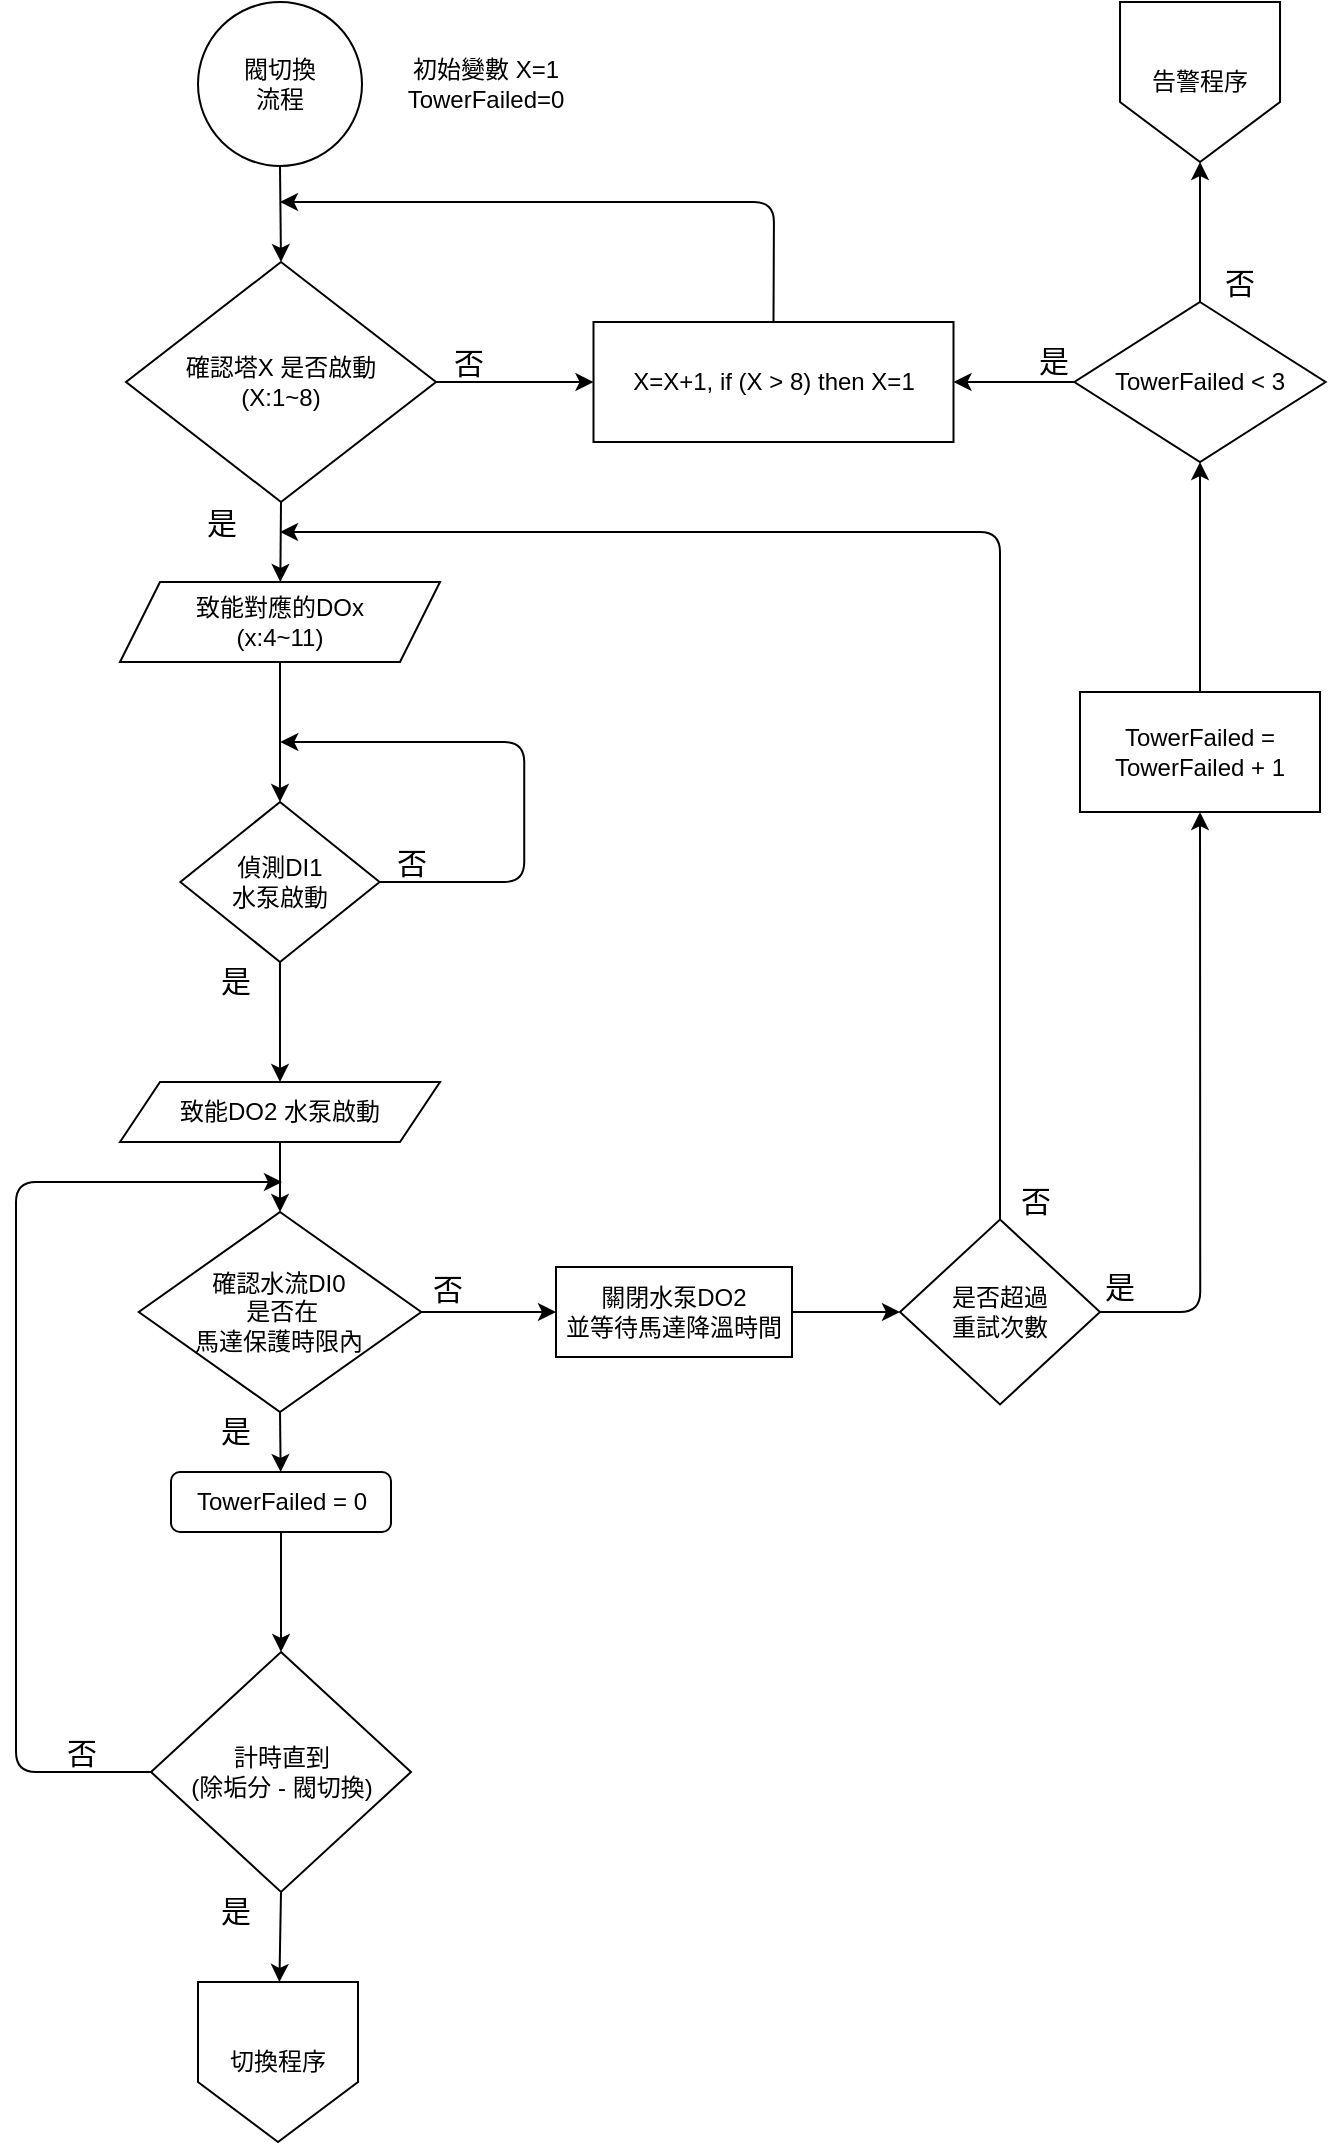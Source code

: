<mxfile>
    <diagram id="qoaryiH7XQwexObJdcnE" name="Page-1">
        <mxGraphModel dx="1093" dy="788" grid="1" gridSize="10" guides="1" tooltips="1" connect="1" arrows="1" fold="1" page="1" pageScale="1" pageWidth="827" pageHeight="1169" math="0" shadow="0">
            <root>
                <mxCell id="0"/>
                <mxCell id="1" parent="0"/>
                <mxCell id="4" value="確認塔X 是否啟動&lt;br&gt;(X:1~8)" style="rhombus;whiteSpace=wrap;html=1;" parent="1" vertex="1">
                    <mxGeometry x="115" y="180" width="155" height="120" as="geometry"/>
                </mxCell>
                <mxCell id="9" value="致能對應的DOx&lt;br&gt;(x:4~11)" style="shape=parallelogram;perimeter=parallelogramPerimeter;whiteSpace=wrap;html=1;fixedSize=1;" parent="1" vertex="1">
                    <mxGeometry x="112" y="340" width="160" height="40" as="geometry"/>
                </mxCell>
                <mxCell id="10" value="" style="endArrow=classic;html=1;exitX=0.5;exitY=1;exitDx=0;exitDy=0;" parent="1" source="4" target="9" edge="1">
                    <mxGeometry width="50" height="50" relative="1" as="geometry">
                        <mxPoint x="278.75" y="360" as="sourcePoint"/>
                        <mxPoint x="198.75" y="380" as="targetPoint"/>
                    </mxGeometry>
                </mxCell>
                <mxCell id="12" value="X=X+1, if (X &amp;gt; 8) then X=1" style="rounded=0;whiteSpace=wrap;html=1;" parent="1" vertex="1">
                    <mxGeometry x="348.75" y="210" width="180" height="60" as="geometry"/>
                </mxCell>
                <mxCell id="13" value="" style="endArrow=classic;html=1;exitX=1;exitY=0.5;exitDx=0;exitDy=0;entryX=0;entryY=0.5;entryDx=0;entryDy=0;" parent="1" source="4" target="12" edge="1">
                    <mxGeometry width="50" height="50" relative="1" as="geometry">
                        <mxPoint x="278.75" y="350" as="sourcePoint"/>
                        <mxPoint x="328.75" y="300" as="targetPoint"/>
                    </mxGeometry>
                </mxCell>
                <mxCell id="14" value="" style="endArrow=classic;html=1;exitX=0.5;exitY=0;exitDx=0;exitDy=0;" parent="1" source="12" edge="1">
                    <mxGeometry width="50" height="50" relative="1" as="geometry">
                        <mxPoint x="278.75" y="350" as="sourcePoint"/>
                        <mxPoint x="192" y="150" as="targetPoint"/>
                        <Array as="points">
                            <mxPoint x="439" y="150"/>
                        </Array>
                    </mxGeometry>
                </mxCell>
                <mxCell id="15" value="&lt;font style=&quot;font-size: 15px&quot;&gt;是&lt;/font&gt;" style="text;html=1;strokeColor=none;fillColor=none;align=center;verticalAlign=middle;whiteSpace=wrap;rounded=0;" parent="1" vertex="1">
                    <mxGeometry x="152.5" y="300" width="20" height="20" as="geometry"/>
                </mxCell>
                <mxCell id="16" value="&lt;font style=&quot;font-size: 15px&quot;&gt;否&lt;/font&gt;" style="text;html=1;strokeColor=none;fillColor=none;align=center;verticalAlign=middle;whiteSpace=wrap;rounded=0;" parent="1" vertex="1">
                    <mxGeometry x="274.5" y="220" width="23.25" height="20" as="geometry"/>
                </mxCell>
                <mxCell id="17" value="致能DO2 水泵啟動" style="shape=parallelogram;perimeter=parallelogramPerimeter;whiteSpace=wrap;html=1;fixedSize=1;" parent="1" vertex="1">
                    <mxGeometry x="112" y="590" width="160" height="30" as="geometry"/>
                </mxCell>
                <mxCell id="23" value="確認水流DI0&lt;br&gt;&amp;nbsp;是否在&lt;br&gt;馬達保護時限內" style="rhombus;whiteSpace=wrap;html=1;" parent="1" vertex="1">
                    <mxGeometry x="121.38" y="655" width="141.25" height="100" as="geometry"/>
                </mxCell>
                <mxCell id="28" value="關閉水泵DO2 &lt;br&gt;並等待馬達降溫時間" style="rounded=0;whiteSpace=wrap;html=1;" parent="1" vertex="1">
                    <mxGeometry x="330" y="682.5" width="118" height="45" as="geometry"/>
                </mxCell>
                <mxCell id="29" value="" style="endArrow=classic;html=1;entryX=0;entryY=0.5;entryDx=0;entryDy=0;" parent="1" source="23" target="28" edge="1">
                    <mxGeometry width="50" height="50" relative="1" as="geometry">
                        <mxPoint x="268.75" y="751.25" as="sourcePoint"/>
                        <mxPoint x="339.461" y="701.25" as="targetPoint"/>
                    </mxGeometry>
                </mxCell>
                <mxCell id="30" value="&lt;font style=&quot;font-size: 15px&quot;&gt;否&lt;/font&gt;" style="text;html=1;strokeColor=none;fillColor=none;align=center;verticalAlign=middle;whiteSpace=wrap;rounded=0;" parent="1" vertex="1">
                    <mxGeometry x="262.63" y="682.5" width="25.75" height="20" as="geometry"/>
                </mxCell>
                <mxCell id="31" value="是否超過&lt;br&gt;重試次數" style="rhombus;whiteSpace=wrap;html=1;" parent="1" vertex="1">
                    <mxGeometry x="502" y="658.75" width="100" height="92.5" as="geometry"/>
                </mxCell>
                <mxCell id="32" value="" style="endArrow=classic;html=1;exitX=1;exitY=0.5;exitDx=0;exitDy=0;entryX=0;entryY=0.5;entryDx=0;entryDy=0;" parent="1" source="28" target="31" edge="1">
                    <mxGeometry width="50" height="50" relative="1" as="geometry">
                        <mxPoint x="458.75" y="741.25" as="sourcePoint"/>
                        <mxPoint x="508.75" y="691.25" as="targetPoint"/>
                    </mxGeometry>
                </mxCell>
                <mxCell id="34" value="&lt;font style=&quot;font-size: 15px&quot;&gt;是&lt;/font&gt;" style="text;html=1;strokeColor=none;fillColor=none;align=center;verticalAlign=middle;whiteSpace=wrap;rounded=0;" parent="1" vertex="1">
                    <mxGeometry x="602" y="682.5" width="20" height="18.75" as="geometry"/>
                </mxCell>
                <mxCell id="38" value="" style="endArrow=classic;html=1;exitX=0.5;exitY=0;exitDx=0;exitDy=0;" parent="1" source="31" edge="1">
                    <mxGeometry width="50" height="50" relative="1" as="geometry">
                        <mxPoint x="468.75" y="450" as="sourcePoint"/>
                        <mxPoint x="192" y="315" as="targetPoint"/>
                        <Array as="points">
                            <mxPoint x="552" y="315"/>
                        </Array>
                    </mxGeometry>
                </mxCell>
                <mxCell id="45" value="&lt;font style=&quot;font-size: 15px&quot;&gt;否&lt;/font&gt;" style="text;html=1;strokeColor=none;fillColor=none;align=center;verticalAlign=middle;whiteSpace=wrap;rounded=0;" parent="1" vertex="1">
                    <mxGeometry x="560" y="638.75" width="20" height="20" as="geometry"/>
                </mxCell>
                <mxCell id="46" value="TowerFailed = TowerFailed + 1" style="rounded=0;whiteSpace=wrap;html=1;" parent="1" vertex="1">
                    <mxGeometry x="592" y="395" width="120" height="60" as="geometry"/>
                </mxCell>
                <mxCell id="49" value="初始變數 X=1&lt;br&gt;TowerFailed=0" style="text;html=1;strokeColor=none;fillColor=none;align=center;verticalAlign=middle;whiteSpace=wrap;rounded=0;" parent="1" vertex="1">
                    <mxGeometry x="256.13" y="66" width="77.62" height="50" as="geometry"/>
                </mxCell>
                <mxCell id="50" value="&lt;span&gt;閥切換&lt;/span&gt;&lt;br&gt;&lt;span&gt;流程&lt;/span&gt;" style="ellipse;whiteSpace=wrap;html=1;aspect=fixed;" parent="1" vertex="1">
                    <mxGeometry x="151" y="50" width="82" height="82" as="geometry"/>
                </mxCell>
                <mxCell id="52" value="" style="endArrow=classic;html=1;exitX=0.5;exitY=1;exitDx=0;exitDy=0;entryX=0.5;entryY=0;entryDx=0;entryDy=0;" parent="1" source="50" target="4" edge="1">
                    <mxGeometry width="50" height="50" relative="1" as="geometry">
                        <mxPoint x="232" y="150" as="sourcePoint"/>
                        <mxPoint x="282" y="100" as="targetPoint"/>
                    </mxGeometry>
                </mxCell>
                <mxCell id="57" value="TowerFailed &amp;lt; 3" style="rhombus;whiteSpace=wrap;html=1;" parent="1" vertex="1">
                    <mxGeometry x="589.19" y="200" width="125.63" height="80" as="geometry"/>
                </mxCell>
                <mxCell id="hnti64KSn21kljfQmfNz-84" style="edgeStyle=none;html=1;exitX=0.5;exitY=1;exitDx=0;exitDy=0;entryX=0.5;entryY=0;entryDx=0;entryDy=0;" parent="1" source="58" target="hnti64KSn21kljfQmfNz-82" edge="1">
                    <mxGeometry relative="1" as="geometry">
                        <mxPoint x="192.5" y="840" as="sourcePoint"/>
                    </mxGeometry>
                </mxCell>
                <mxCell id="58" value="TowerFailed = 0" style="rounded=1;whiteSpace=wrap;html=1;" parent="1" vertex="1">
                    <mxGeometry x="137.5" y="785" width="110" height="30" as="geometry"/>
                </mxCell>
                <mxCell id="59" value="" style="endArrow=classic;html=1;exitX=0.5;exitY=1;exitDx=0;exitDy=0;" parent="1" source="23" target="58" edge="1">
                    <mxGeometry width="50" height="50" relative="1" as="geometry">
                        <mxPoint x="262" y="795" as="sourcePoint"/>
                        <mxPoint x="312" y="745" as="targetPoint"/>
                    </mxGeometry>
                </mxCell>
                <mxCell id="61" value="" style="endArrow=classic;html=1;entryX=0.5;entryY=1;entryDx=0;entryDy=0;exitX=1;exitY=0.5;exitDx=0;exitDy=0;" parent="1" source="31" target="46" edge="1">
                    <mxGeometry width="50" height="50" relative="1" as="geometry">
                        <mxPoint x="612" y="590" as="sourcePoint"/>
                        <mxPoint x="332" y="290" as="targetPoint"/>
                        <Array as="points">
                            <mxPoint x="652.12" y="705"/>
                        </Array>
                    </mxGeometry>
                </mxCell>
                <mxCell id="62" value="" style="endArrow=classic;html=1;exitX=0.5;exitY=0;exitDx=0;exitDy=0;entryX=0.5;entryY=1;entryDx=0;entryDy=0;" parent="1" source="46" target="57" edge="1">
                    <mxGeometry width="50" height="50" relative="1" as="geometry">
                        <mxPoint x="282" y="340" as="sourcePoint"/>
                        <mxPoint x="332" y="290" as="targetPoint"/>
                    </mxGeometry>
                </mxCell>
                <mxCell id="63" value="" style="endArrow=classic;html=1;exitX=0;exitY=0.5;exitDx=0;exitDy=0;entryX=1;entryY=0.5;entryDx=0;entryDy=0;" parent="1" source="57" target="12" edge="1">
                    <mxGeometry width="50" height="50" relative="1" as="geometry">
                        <mxPoint x="392" y="270" as="sourcePoint"/>
                        <mxPoint x="442" y="220" as="targetPoint"/>
                    </mxGeometry>
                </mxCell>
                <mxCell id="65" value="" style="endArrow=classic;html=1;exitX=0.5;exitY=0;exitDx=0;exitDy=0;entryX=0.5;entryY=1;entryDx=0;entryDy=0;" parent="1" source="57" target="69" edge="1">
                    <mxGeometry width="50" height="50" relative="1" as="geometry">
                        <mxPoint x="654.82" y="200" as="sourcePoint"/>
                        <mxPoint x="644.82" y="130" as="targetPoint"/>
                    </mxGeometry>
                </mxCell>
                <mxCell id="66" value="&lt;font style=&quot;font-size: 15px&quot;&gt;是&lt;/font&gt;" style="text;html=1;strokeColor=none;fillColor=none;align=center;verticalAlign=middle;whiteSpace=wrap;rounded=0;" parent="1" vertex="1">
                    <mxGeometry x="568.75" y="220" width="20" height="18.75" as="geometry"/>
                </mxCell>
                <mxCell id="67" value="&lt;font style=&quot;font-size: 15px&quot;&gt;否&lt;/font&gt;" style="text;html=1;strokeColor=none;fillColor=none;align=center;verticalAlign=middle;whiteSpace=wrap;rounded=0;" parent="1" vertex="1">
                    <mxGeometry x="662" y="180" width="20" height="20" as="geometry"/>
                </mxCell>
                <mxCell id="68" value="&lt;span&gt;切換程序&lt;/span&gt;" style="shape=offPageConnector;whiteSpace=wrap;html=1;" parent="1" vertex="1">
                    <mxGeometry x="151" y="1040" width="80" height="80" as="geometry"/>
                </mxCell>
                <mxCell id="69" value="&lt;span&gt;告警程序&lt;/span&gt;" style="shape=offPageConnector;whiteSpace=wrap;html=1;" parent="1" vertex="1">
                    <mxGeometry x="612.01" y="50" width="80" height="80" as="geometry"/>
                </mxCell>
                <mxCell id="76" style="edgeStyle=none;html=1;exitX=0.5;exitY=1;exitDx=0;exitDy=0;entryX=0.5;entryY=0;entryDx=0;entryDy=0;" parent="1" source="72" target="17" edge="1">
                    <mxGeometry relative="1" as="geometry"/>
                </mxCell>
                <mxCell id="72" value="偵測DI1&lt;br&gt;水泵啟動" style="rhombus;whiteSpace=wrap;html=1;" parent="1" vertex="1">
                    <mxGeometry x="142.18" y="450" width="99.62" height="80" as="geometry"/>
                </mxCell>
                <mxCell id="75" value="" style="endArrow=classic;html=1;exitX=0.5;exitY=1;exitDx=0;exitDy=0;entryX=0.5;entryY=0;entryDx=0;entryDy=0;" parent="1" source="9" target="72" edge="1">
                    <mxGeometry width="50" height="50" relative="1" as="geometry">
                        <mxPoint x="304.12" y="460" as="sourcePoint"/>
                        <mxPoint x="354.12" y="410" as="targetPoint"/>
                    </mxGeometry>
                </mxCell>
                <mxCell id="77" value="" style="endArrow=classic;html=1;exitX=0.5;exitY=1;exitDx=0;exitDy=0;entryX=0.5;entryY=0;entryDx=0;entryDy=0;" parent="1" source="17" target="23" edge="1">
                    <mxGeometry width="50" height="50" relative="1" as="geometry">
                        <mxPoint x="384.12" y="735" as="sourcePoint"/>
                        <mxPoint x="434.12" y="685" as="targetPoint"/>
                    </mxGeometry>
                </mxCell>
                <mxCell id="80" value="" style="endArrow=classic;html=1;exitX=1;exitY=0.5;exitDx=0;exitDy=0;" parent="1" source="72" edge="1">
                    <mxGeometry width="50" height="50" relative="1" as="geometry">
                        <mxPoint x="384.12" y="460" as="sourcePoint"/>
                        <mxPoint x="192.12" y="420" as="targetPoint"/>
                        <Array as="points">
                            <mxPoint x="314.12" y="490"/>
                            <mxPoint x="314.12" y="420"/>
                        </Array>
                    </mxGeometry>
                </mxCell>
                <mxCell id="81" value="&lt;font style=&quot;font-size: 15px&quot;&gt;是&lt;/font&gt;" style="text;html=1;strokeColor=none;fillColor=none;align=center;verticalAlign=middle;whiteSpace=wrap;rounded=0;" parent="1" vertex="1">
                    <mxGeometry x="160" y="530" width="20" height="18.75" as="geometry"/>
                </mxCell>
                <mxCell id="82" value="&lt;font style=&quot;font-size: 15px&quot;&gt;否&lt;/font&gt;" style="text;html=1;strokeColor=none;fillColor=none;align=center;verticalAlign=middle;whiteSpace=wrap;rounded=0;" parent="1" vertex="1">
                    <mxGeometry x="247.5" y="470" width="20" height="20" as="geometry"/>
                </mxCell>
                <mxCell id="hnti64KSn21kljfQmfNz-85" style="edgeStyle=none;html=1;exitX=0.5;exitY=1;exitDx=0;exitDy=0;" parent="1" source="hnti64KSn21kljfQmfNz-82" target="68" edge="1">
                    <mxGeometry relative="1" as="geometry"/>
                </mxCell>
                <mxCell id="83" style="edgeStyle=none;html=1;" edge="1" parent="1" source="hnti64KSn21kljfQmfNz-82">
                    <mxGeometry relative="1" as="geometry">
                        <mxPoint x="193" y="640" as="targetPoint"/>
                        <Array as="points">
                            <mxPoint x="60" y="935"/>
                            <mxPoint x="60" y="640"/>
                        </Array>
                    </mxGeometry>
                </mxCell>
                <mxCell id="hnti64KSn21kljfQmfNz-82" value="&lt;span&gt;計時直到&lt;br&gt;(除垢分 - 閥切換)&lt;/span&gt;" style="rhombus;whiteSpace=wrap;html=1;" parent="1" vertex="1">
                    <mxGeometry x="127.5" y="875" width="130" height="120" as="geometry"/>
                </mxCell>
                <mxCell id="hnti64KSn21kljfQmfNz-88" value="&lt;font style=&quot;font-size: 15px&quot;&gt;是&lt;/font&gt;" style="text;html=1;strokeColor=none;fillColor=none;align=center;verticalAlign=middle;whiteSpace=wrap;rounded=0;" parent="1" vertex="1">
                    <mxGeometry x="160" y="755" width="20" height="18.75" as="geometry"/>
                </mxCell>
                <mxCell id="hnti64KSn21kljfQmfNz-89" value="&lt;font style=&quot;font-size: 15px&quot;&gt;是&lt;/font&gt;" style="text;html=1;strokeColor=none;fillColor=none;align=center;verticalAlign=middle;whiteSpace=wrap;rounded=0;" parent="1" vertex="1">
                    <mxGeometry x="160" y="995" width="20" height="18.75" as="geometry"/>
                </mxCell>
                <mxCell id="84" value="&lt;font style=&quot;font-size: 15px&quot;&gt;否&lt;/font&gt;" style="text;html=1;strokeColor=none;fillColor=none;align=center;verticalAlign=middle;whiteSpace=wrap;rounded=0;" vertex="1" parent="1">
                    <mxGeometry x="80" y="915" width="25.75" height="20" as="geometry"/>
                </mxCell>
            </root>
        </mxGraphModel>
    </diagram>
    <diagram id="CEcQNTyztYr61VmtLQ5v" name="Page-2">
        <mxGraphModel grid="1" gridSize="10" guides="1" tooltips="1" connect="1" arrows="1" page="1" fold="1" pageScale="1" pageWidth="827" pageHeight="1169" math="0" shadow="0">
            <root>
                <mxCell id="M5g4fH2AyUE6sfYHV7MQ-0"/>
                <mxCell id="M5g4fH2AyUE6sfYHV7MQ-1" parent="M5g4fH2AyUE6sfYHV7MQ-0"/>
                <mxCell id="5tSBrO0XzwdxSMD32h3m-8" style="edgeStyle=none;html=1;entryX=1;entryY=0.5;entryDx=0;entryDy=0;" parent="M5g4fH2AyUE6sfYHV7MQ-1" source="y7j75FxIgrSPrHf_Hx4F-0" target="5tSBrO0XzwdxSMD32h3m-1" edge="1">
                    <mxGeometry relative="1" as="geometry"/>
                </mxCell>
                <mxCell id="y7j75FxIgrSPrHf_Hx4F-0" value="切換程序" style="ellipse;whiteSpace=wrap;html=1;aspect=fixed;" parent="M5g4fH2AyUE6sfYHV7MQ-1" vertex="1">
                    <mxGeometry x="430.75" y="50" width="70" height="70" as="geometry"/>
                </mxCell>
                <mxCell id="IkQplom1TR2c6xosdE-5-0" value="確認塔X 是否啟動&lt;br&gt;(X:1~8)" style="rhombus;whiteSpace=wrap;html=1;" parent="M5g4fH2AyUE6sfYHV7MQ-1" vertex="1">
                    <mxGeometry x="205" y="180" width="155" height="120" as="geometry"/>
                </mxCell>
                <mxCell id="IkQplom1TR2c6xosdE-5-1" value="致能對應的DOx&lt;br&gt;(x:4~11)" style="shape=parallelogram;perimeter=parallelogramPerimeter;whiteSpace=wrap;html=1;fixedSize=1;" parent="M5g4fH2AyUE6sfYHV7MQ-1" vertex="1">
                    <mxGeometry x="202" y="340" width="160" height="40" as="geometry"/>
                </mxCell>
                <mxCell id="IkQplom1TR2c6xosdE-5-2" value="" style="endArrow=classic;html=1;exitX=0.5;exitY=1;exitDx=0;exitDy=0;" parent="M5g4fH2AyUE6sfYHV7MQ-1" source="IkQplom1TR2c6xosdE-5-0" target="IkQplom1TR2c6xosdE-5-1" edge="1">
                    <mxGeometry width="50" height="50" relative="1" as="geometry">
                        <mxPoint x="368.75" y="360" as="sourcePoint"/>
                        <mxPoint x="288.75" y="380" as="targetPoint"/>
                    </mxGeometry>
                </mxCell>
                <mxCell id="IkQplom1TR2c6xosdE-5-3" value="X=X+1,&lt;br&gt;&amp;nbsp;if (X &amp;gt; 8) then X=1" style="rounded=0;whiteSpace=wrap;html=1;" parent="M5g4fH2AyUE6sfYHV7MQ-1" vertex="1">
                    <mxGeometry x="430.75" y="210" width="129.25" height="60" as="geometry"/>
                </mxCell>
                <mxCell id="IkQplom1TR2c6xosdE-5-4" value="" style="endArrow=classic;html=1;exitX=1;exitY=0.5;exitDx=0;exitDy=0;entryX=0;entryY=0.5;entryDx=0;entryDy=0;" parent="M5g4fH2AyUE6sfYHV7MQ-1" source="IkQplom1TR2c6xosdE-5-0" target="IkQplom1TR2c6xosdE-5-3" edge="1">
                    <mxGeometry width="50" height="50" relative="1" as="geometry">
                        <mxPoint x="368.75" y="350" as="sourcePoint"/>
                        <mxPoint x="418.75" y="300" as="targetPoint"/>
                    </mxGeometry>
                </mxCell>
                <mxCell id="IkQplom1TR2c6xosdE-5-5" value="" style="endArrow=classic;html=1;exitX=0.5;exitY=0;exitDx=0;exitDy=0;" parent="M5g4fH2AyUE6sfYHV7MQ-1" source="IkQplom1TR2c6xosdE-5-3" edge="1">
                    <mxGeometry width="50" height="50" relative="1" as="geometry">
                        <mxPoint x="368.75" y="350" as="sourcePoint"/>
                        <mxPoint x="282" y="150" as="targetPoint"/>
                        <Array as="points">
                            <mxPoint x="495" y="150"/>
                        </Array>
                    </mxGeometry>
                </mxCell>
                <mxCell id="IkQplom1TR2c6xosdE-5-6" value="&lt;font style=&quot;font-size: 15px&quot;&gt;是&lt;/font&gt;" style="text;html=1;strokeColor=none;fillColor=none;align=center;verticalAlign=middle;whiteSpace=wrap;rounded=0;" parent="M5g4fH2AyUE6sfYHV7MQ-1" vertex="1">
                    <mxGeometry x="250" y="300" width="20" height="20" as="geometry"/>
                </mxCell>
                <mxCell id="IkQplom1TR2c6xosdE-5-7" value="&lt;font style=&quot;font-size: 15px&quot;&gt;否&lt;/font&gt;" style="text;html=1;strokeColor=none;fillColor=none;align=center;verticalAlign=middle;whiteSpace=wrap;rounded=0;" parent="M5g4fH2AyUE6sfYHV7MQ-1" vertex="1">
                    <mxGeometry x="364.5" y="220" width="23.25" height="20" as="geometry"/>
                </mxCell>
                <mxCell id="IkQplom1TR2c6xosdE-5-8" value="致能DO2 水泵啟動" style="shape=parallelogram;perimeter=parallelogramPerimeter;whiteSpace=wrap;html=1;fixedSize=1;" parent="M5g4fH2AyUE6sfYHV7MQ-1" vertex="1">
                    <mxGeometry x="202" y="590" width="160" height="30" as="geometry"/>
                </mxCell>
                <mxCell id="IkQplom1TR2c6xosdE-5-9" value="確認水流DI0&lt;br&gt;&amp;nbsp;是否在&lt;br&gt;馬達保護時限內" style="rhombus;whiteSpace=wrap;html=1;" parent="M5g4fH2AyUE6sfYHV7MQ-1" vertex="1">
                    <mxGeometry x="211.38" y="655" width="141.25" height="100" as="geometry"/>
                </mxCell>
                <mxCell id="IkQplom1TR2c6xosdE-5-10" value="關閉水泵DO2 &lt;br&gt;並等待馬達降溫時間" style="rounded=0;whiteSpace=wrap;html=1;" parent="M5g4fH2AyUE6sfYHV7MQ-1" vertex="1">
                    <mxGeometry x="406.75" y="682.5" width="118" height="45" as="geometry"/>
                </mxCell>
                <mxCell id="IkQplom1TR2c6xosdE-5-11" value="" style="endArrow=classic;html=1;entryX=0;entryY=0.5;entryDx=0;entryDy=0;" parent="M5g4fH2AyUE6sfYHV7MQ-1" source="IkQplom1TR2c6xosdE-5-9" target="IkQplom1TR2c6xosdE-5-10" edge="1">
                    <mxGeometry width="50" height="50" relative="1" as="geometry">
                        <mxPoint x="358.75" y="751.25" as="sourcePoint"/>
                        <mxPoint x="429.461" y="701.25" as="targetPoint"/>
                    </mxGeometry>
                </mxCell>
                <mxCell id="IkQplom1TR2c6xosdE-5-12" value="&lt;font style=&quot;font-size: 15px&quot;&gt;否&lt;/font&gt;" style="text;html=1;strokeColor=none;fillColor=none;align=center;verticalAlign=middle;whiteSpace=wrap;rounded=0;" parent="M5g4fH2AyUE6sfYHV7MQ-1" vertex="1">
                    <mxGeometry x="352.63" y="682.5" width="25.75" height="20" as="geometry"/>
                </mxCell>
                <mxCell id="IkQplom1TR2c6xosdE-5-13" value="是否超過&lt;br&gt;重試次數" style="rhombus;whiteSpace=wrap;html=1;" parent="M5g4fH2AyUE6sfYHV7MQ-1" vertex="1">
                    <mxGeometry x="570" y="658.75" width="100" height="92.5" as="geometry"/>
                </mxCell>
                <mxCell id="IkQplom1TR2c6xosdE-5-14" value="" style="endArrow=classic;html=1;exitX=1;exitY=0.5;exitDx=0;exitDy=0;entryX=0;entryY=0.5;entryDx=0;entryDy=0;" parent="M5g4fH2AyUE6sfYHV7MQ-1" source="IkQplom1TR2c6xosdE-5-10" target="IkQplom1TR2c6xosdE-5-13" edge="1">
                    <mxGeometry width="50" height="50" relative="1" as="geometry">
                        <mxPoint x="548.75" y="741.25" as="sourcePoint"/>
                        <mxPoint x="598.75" y="691.25" as="targetPoint"/>
                    </mxGeometry>
                </mxCell>
                <mxCell id="IkQplom1TR2c6xosdE-5-15" value="&lt;font style=&quot;font-size: 15px&quot;&gt;是&lt;/font&gt;" style="text;html=1;strokeColor=none;fillColor=none;align=center;verticalAlign=middle;whiteSpace=wrap;rounded=0;" parent="M5g4fH2AyUE6sfYHV7MQ-1" vertex="1">
                    <mxGeometry x="692" y="682.5" width="20" height="18.75" as="geometry"/>
                </mxCell>
                <mxCell id="IkQplom1TR2c6xosdE-5-16" value="" style="endArrow=classic;html=1;exitX=0.5;exitY=0;exitDx=0;exitDy=0;" parent="M5g4fH2AyUE6sfYHV7MQ-1" source="IkQplom1TR2c6xosdE-5-13" edge="1">
                    <mxGeometry width="50" height="50" relative="1" as="geometry">
                        <mxPoint x="558.75" y="450" as="sourcePoint"/>
                        <mxPoint x="282" y="315" as="targetPoint"/>
                        <Array as="points">
                            <mxPoint x="620" y="640"/>
                            <mxPoint x="480" y="640"/>
                            <mxPoint x="480" y="315"/>
                        </Array>
                    </mxGeometry>
                </mxCell>
                <mxCell id="IkQplom1TR2c6xosdE-5-17" value="&lt;font style=&quot;font-size: 15px&quot;&gt;否&lt;/font&gt;" style="text;html=1;strokeColor=none;fillColor=none;align=center;verticalAlign=middle;whiteSpace=wrap;rounded=0;" parent="M5g4fH2AyUE6sfYHV7MQ-1" vertex="1">
                    <mxGeometry x="590" y="620" width="20" height="20" as="geometry"/>
                </mxCell>
                <mxCell id="IkQplom1TR2c6xosdE-5-18" value="TowerFailed = TowerFailed + 1" style="rounded=0;whiteSpace=wrap;html=1;" parent="M5g4fH2AyUE6sfYHV7MQ-1" vertex="1">
                    <mxGeometry x="623.25" y="395" width="120" height="60" as="geometry"/>
                </mxCell>
                <mxCell id="IkQplom1TR2c6xosdE-5-21" value="" style="endArrow=classic;html=1;exitX=0.5;exitY=1;exitDx=0;exitDy=0;entryX=0.5;entryY=0;entryDx=0;entryDy=0;" parent="M5g4fH2AyUE6sfYHV7MQ-1" source="5tSBrO0XzwdxSMD32h3m-1" target="IkQplom1TR2c6xosdE-5-0" edge="1">
                    <mxGeometry width="50" height="50" relative="1" as="geometry">
                        <mxPoint x="282" y="132.0" as="sourcePoint"/>
                        <mxPoint x="372" y="100" as="targetPoint"/>
                    </mxGeometry>
                </mxCell>
                <mxCell id="IkQplom1TR2c6xosdE-5-22" value="TowerFailed &amp;lt; 3" style="rhombus;whiteSpace=wrap;html=1;" parent="M5g4fH2AyUE6sfYHV7MQ-1" vertex="1">
                    <mxGeometry x="620.44" y="200" width="125.63" height="80" as="geometry"/>
                </mxCell>
                <mxCell id="IkQplom1TR2c6xosdE-5-23" style="edgeStyle=none;html=1;exitX=0.5;exitY=1;exitDx=0;exitDy=0;entryX=0.5;entryY=0;entryDx=0;entryDy=0;" parent="M5g4fH2AyUE6sfYHV7MQ-1" source="IkQplom1TR2c6xosdE-5-24" target="IkQplom1TR2c6xosdE-5-42" edge="1">
                    <mxGeometry relative="1" as="geometry">
                        <mxPoint x="282.5" y="840" as="sourcePoint"/>
                    </mxGeometry>
                </mxCell>
                <mxCell id="IkQplom1TR2c6xosdE-5-24" value="TowerFailed = 0" style="rounded=1;whiteSpace=wrap;html=1;" parent="M5g4fH2AyUE6sfYHV7MQ-1" vertex="1">
                    <mxGeometry x="227.5" y="785" width="110" height="30" as="geometry"/>
                </mxCell>
                <mxCell id="IkQplom1TR2c6xosdE-5-25" value="" style="endArrow=classic;html=1;exitX=0.5;exitY=1;exitDx=0;exitDy=0;" parent="M5g4fH2AyUE6sfYHV7MQ-1" source="IkQplom1TR2c6xosdE-5-9" target="IkQplom1TR2c6xosdE-5-24" edge="1">
                    <mxGeometry width="50" height="50" relative="1" as="geometry">
                        <mxPoint x="352" y="795" as="sourcePoint"/>
                        <mxPoint x="402" y="745" as="targetPoint"/>
                    </mxGeometry>
                </mxCell>
                <mxCell id="IkQplom1TR2c6xosdE-5-26" value="" style="endArrow=classic;html=1;entryX=0.5;entryY=1;entryDx=0;entryDy=0;exitX=1;exitY=0.5;exitDx=0;exitDy=0;" parent="M5g4fH2AyUE6sfYHV7MQ-1" source="IkQplom1TR2c6xosdE-5-13" target="IkQplom1TR2c6xosdE-5-18" edge="1">
                    <mxGeometry width="50" height="50" relative="1" as="geometry">
                        <mxPoint x="702" y="590" as="sourcePoint"/>
                        <mxPoint x="422" y="290" as="targetPoint"/>
                        <Array as="points">
                            <mxPoint x="683" y="705"/>
                        </Array>
                    </mxGeometry>
                </mxCell>
                <mxCell id="IkQplom1TR2c6xosdE-5-27" value="" style="endArrow=classic;html=1;exitX=0.5;exitY=0;exitDx=0;exitDy=0;entryX=0.5;entryY=1;entryDx=0;entryDy=0;" parent="M5g4fH2AyUE6sfYHV7MQ-1" source="IkQplom1TR2c6xosdE-5-18" target="IkQplom1TR2c6xosdE-5-22" edge="1">
                    <mxGeometry width="50" height="50" relative="1" as="geometry">
                        <mxPoint x="313.25" y="340" as="sourcePoint"/>
                        <mxPoint x="363.25" y="290" as="targetPoint"/>
                    </mxGeometry>
                </mxCell>
                <mxCell id="IkQplom1TR2c6xosdE-5-28" value="" style="endArrow=classic;html=1;exitX=0;exitY=0.5;exitDx=0;exitDy=0;entryX=1;entryY=0.5;entryDx=0;entryDy=0;" parent="M5g4fH2AyUE6sfYHV7MQ-1" source="IkQplom1TR2c6xosdE-5-22" target="IkQplom1TR2c6xosdE-5-3" edge="1">
                    <mxGeometry width="50" height="50" relative="1" as="geometry">
                        <mxPoint x="482" y="270" as="sourcePoint"/>
                        <mxPoint x="532" y="220" as="targetPoint"/>
                    </mxGeometry>
                </mxCell>
                <mxCell id="IkQplom1TR2c6xosdE-5-29" value="" style="endArrow=classic;html=1;exitX=0.5;exitY=0;exitDx=0;exitDy=0;entryX=0.5;entryY=1;entryDx=0;entryDy=0;" parent="M5g4fH2AyUE6sfYHV7MQ-1" source="IkQplom1TR2c6xosdE-5-22" target="IkQplom1TR2c6xosdE-5-33" edge="1">
                    <mxGeometry width="50" height="50" relative="1" as="geometry">
                        <mxPoint x="686.07" y="200" as="sourcePoint"/>
                        <mxPoint x="676.07" y="130" as="targetPoint"/>
                    </mxGeometry>
                </mxCell>
                <mxCell id="IkQplom1TR2c6xosdE-5-30" value="&lt;font style=&quot;font-size: 15px&quot;&gt;是&lt;/font&gt;" style="text;html=1;strokeColor=none;fillColor=none;align=center;verticalAlign=middle;whiteSpace=wrap;rounded=0;" parent="M5g4fH2AyUE6sfYHV7MQ-1" vertex="1">
                    <mxGeometry x="600" y="220" width="20" height="18.75" as="geometry"/>
                </mxCell>
                <mxCell id="IkQplom1TR2c6xosdE-5-31" value="&lt;font style=&quot;font-size: 15px&quot;&gt;否&lt;/font&gt;" style="text;html=1;strokeColor=none;fillColor=none;align=center;verticalAlign=middle;whiteSpace=wrap;rounded=0;" parent="M5g4fH2AyUE6sfYHV7MQ-1" vertex="1">
                    <mxGeometry x="693.25" y="180" width="20" height="20" as="geometry"/>
                </mxCell>
                <mxCell id="IkQplom1TR2c6xosdE-5-33" value="&lt;span&gt;告警程序&lt;/span&gt;" style="shape=offPageConnector;whiteSpace=wrap;html=1;" parent="M5g4fH2AyUE6sfYHV7MQ-1" vertex="1">
                    <mxGeometry x="643.26" y="50" width="80" height="80" as="geometry"/>
                </mxCell>
                <mxCell id="IkQplom1TR2c6xosdE-5-34" style="edgeStyle=none;html=1;exitX=0.5;exitY=1;exitDx=0;exitDy=0;entryX=0.5;entryY=0;entryDx=0;entryDy=0;" parent="M5g4fH2AyUE6sfYHV7MQ-1" source="IkQplom1TR2c6xosdE-5-35" target="IkQplom1TR2c6xosdE-5-8" edge="1">
                    <mxGeometry relative="1" as="geometry"/>
                </mxCell>
                <mxCell id="IkQplom1TR2c6xosdE-5-35" value="偵測DI1&lt;br&gt;水泵啟動" style="rhombus;whiteSpace=wrap;html=1;" parent="M5g4fH2AyUE6sfYHV7MQ-1" vertex="1">
                    <mxGeometry x="232.18" y="450" width="99.62" height="80" as="geometry"/>
                </mxCell>
                <mxCell id="IkQplom1TR2c6xosdE-5-36" value="" style="endArrow=classic;html=1;exitX=0.5;exitY=1;exitDx=0;exitDy=0;entryX=0.5;entryY=0;entryDx=0;entryDy=0;" parent="M5g4fH2AyUE6sfYHV7MQ-1" source="IkQplom1TR2c6xosdE-5-1" target="IkQplom1TR2c6xosdE-5-35" edge="1">
                    <mxGeometry width="50" height="50" relative="1" as="geometry">
                        <mxPoint x="394.12" y="460" as="sourcePoint"/>
                        <mxPoint x="444.12" y="410" as="targetPoint"/>
                    </mxGeometry>
                </mxCell>
                <mxCell id="IkQplom1TR2c6xosdE-5-37" value="" style="endArrow=classic;html=1;exitX=0.5;exitY=1;exitDx=0;exitDy=0;entryX=0.5;entryY=0;entryDx=0;entryDy=0;" parent="M5g4fH2AyUE6sfYHV7MQ-1" source="IkQplom1TR2c6xosdE-5-8" target="IkQplom1TR2c6xosdE-5-9" edge="1">
                    <mxGeometry width="50" height="50" relative="1" as="geometry">
                        <mxPoint x="474.12" y="735" as="sourcePoint"/>
                        <mxPoint x="524.12" y="685" as="targetPoint"/>
                    </mxGeometry>
                </mxCell>
                <mxCell id="IkQplom1TR2c6xosdE-5-38" value="" style="endArrow=classic;html=1;exitX=1;exitY=0.5;exitDx=0;exitDy=0;" parent="M5g4fH2AyUE6sfYHV7MQ-1" source="IkQplom1TR2c6xosdE-5-35" edge="1">
                    <mxGeometry width="50" height="50" relative="1" as="geometry">
                        <mxPoint x="474.12" y="460" as="sourcePoint"/>
                        <mxPoint x="282.12" y="420" as="targetPoint"/>
                        <Array as="points">
                            <mxPoint x="404.12" y="490"/>
                            <mxPoint x="404.12" y="420"/>
                        </Array>
                    </mxGeometry>
                </mxCell>
                <mxCell id="IkQplom1TR2c6xosdE-5-39" value="&lt;font style=&quot;font-size: 15px&quot;&gt;是&lt;/font&gt;" style="text;html=1;strokeColor=none;fillColor=none;align=center;verticalAlign=middle;whiteSpace=wrap;rounded=0;" parent="M5g4fH2AyUE6sfYHV7MQ-1" vertex="1">
                    <mxGeometry x="250" y="530" width="20" height="18.75" as="geometry"/>
                </mxCell>
                <mxCell id="IkQplom1TR2c6xosdE-5-40" value="&lt;font style=&quot;font-size: 15px&quot;&gt;否&lt;/font&gt;" style="text;html=1;strokeColor=none;fillColor=none;align=center;verticalAlign=middle;whiteSpace=wrap;rounded=0;" parent="M5g4fH2AyUE6sfYHV7MQ-1" vertex="1">
                    <mxGeometry x="337.5" y="470" width="20" height="20" as="geometry"/>
                </mxCell>
                <mxCell id="baRDWtBosmWGpMrJBEyP-2" value="" style="edgeStyle=none;html=1;" parent="M5g4fH2AyUE6sfYHV7MQ-1" source="IkQplom1TR2c6xosdE-5-42" target="baRDWtBosmWGpMrJBEyP-0" edge="1">
                    <mxGeometry relative="1" as="geometry"/>
                </mxCell>
                <mxCell id="5ED_ykXkErISyTF5sU5d-0" style="edgeStyle=none;html=1;exitX=0;exitY=0.5;exitDx=0;exitDy=0;" edge="1" parent="M5g4fH2AyUE6sfYHV7MQ-1" source="IkQplom1TR2c6xosdE-5-42">
                    <mxGeometry relative="1" as="geometry">
                        <mxPoint x="283" y="635" as="targetPoint"/>
                        <Array as="points">
                            <mxPoint x="160" y="935"/>
                            <mxPoint x="160" y="635"/>
                        </Array>
                    </mxGeometry>
                </mxCell>
                <mxCell id="IkQplom1TR2c6xosdE-5-42" value="&lt;span&gt;計時直到&lt;br&gt;(除垢分 - 閥切換)&lt;/span&gt;" style="rhombus;whiteSpace=wrap;html=1;" parent="M5g4fH2AyUE6sfYHV7MQ-1" vertex="1">
                    <mxGeometry x="217.5" y="875" width="130" height="120" as="geometry"/>
                </mxCell>
                <mxCell id="IkQplom1TR2c6xosdE-5-44" value="&lt;font style=&quot;font-size: 15px&quot;&gt;否&lt;/font&gt;" style="text;html=1;strokeColor=none;fillColor=none;align=center;verticalAlign=middle;whiteSpace=wrap;rounded=0;" parent="M5g4fH2AyUE6sfYHV7MQ-1" vertex="1">
                    <mxGeometry x="195" y="910" width="25.75" height="20" as="geometry"/>
                </mxCell>
                <mxCell id="IkQplom1TR2c6xosdE-5-45" value="&lt;font style=&quot;font-size: 15px&quot;&gt;是&lt;/font&gt;" style="text;html=1;strokeColor=none;fillColor=none;align=center;verticalAlign=middle;whiteSpace=wrap;rounded=0;" parent="M5g4fH2AyUE6sfYHV7MQ-1" vertex="1">
                    <mxGeometry x="250" y="755" width="20" height="18.75" as="geometry"/>
                </mxCell>
                <mxCell id="IkQplom1TR2c6xosdE-5-46" value="&lt;font style=&quot;font-size: 15px&quot;&gt;是&lt;/font&gt;" style="text;html=1;strokeColor=none;fillColor=none;align=center;verticalAlign=middle;whiteSpace=wrap;rounded=0;" parent="M5g4fH2AyUE6sfYHV7MQ-1" vertex="1">
                    <mxGeometry x="250" y="995" width="20" height="18.75" as="geometry"/>
                </mxCell>
                <mxCell id="5tSBrO0XzwdxSMD32h3m-9" style="edgeStyle=none;html=1;exitX=0;exitY=0.5;exitDx=0;exitDy=0;entryX=0.5;entryY=0;entryDx=0;entryDy=0;" parent="M5g4fH2AyUE6sfYHV7MQ-1" source="5tSBrO0XzwdxSMD32h3m-1" target="5tSBrO0XzwdxSMD32h3m-7" edge="1">
                    <mxGeometry relative="1" as="geometry">
                        <mxPoint x="120" y="85" as="targetPoint"/>
                        <Array as="points">
                            <mxPoint x="115" y="85"/>
                        </Array>
                    </mxGeometry>
                </mxCell>
                <mxCell id="5tSBrO0XzwdxSMD32h3m-1" value="Let Y=X&lt;br&gt;then X = X+1" style="rounded=1;whiteSpace=wrap;html=1;" parent="M5g4fH2AyUE6sfYHV7MQ-1" vertex="1">
                    <mxGeometry x="222.5" y="55" width="120" height="60" as="geometry"/>
                </mxCell>
                <mxCell id="5tSBrO0XzwdxSMD32h3m-16" style="edgeStyle=none;html=1;entryX=0.5;entryY=0;entryDx=0;entryDy=0;" parent="M5g4fH2AyUE6sfYHV7MQ-1" source="5tSBrO0XzwdxSMD32h3m-7" target="5tSBrO0XzwdxSMD32h3m-12" edge="1">
                    <mxGeometry relative="1" as="geometry"/>
                </mxCell>
                <mxCell id="5tSBrO0XzwdxSMD32h3m-18" style="edgeStyle=none;html=1;exitX=1;exitY=0.5;exitDx=0;exitDy=0;" parent="M5g4fH2AyUE6sfYHV7MQ-1" source="5tSBrO0XzwdxSMD32h3m-7" edge="1">
                    <mxGeometry relative="1" as="geometry">
                        <mxPoint x="115" y="160" as="targetPoint"/>
                        <Array as="points">
                            <mxPoint x="190" y="235"/>
                            <mxPoint x="190" y="160"/>
                        </Array>
                    </mxGeometry>
                </mxCell>
                <mxCell id="5tSBrO0XzwdxSMD32h3m-7" value="確認到達&lt;br&gt;閥切換時間" style="rhombus;whiteSpace=wrap;html=1;" parent="M5g4fH2AyUE6sfYHV7MQ-1" vertex="1">
                    <mxGeometry x="60" y="190" width="110" height="90" as="geometry"/>
                </mxCell>
                <mxCell id="5tSBrO0XzwdxSMD32h3m-10" value="同時並行處理" style="text;html=1;strokeColor=none;fillColor=none;align=center;verticalAlign=middle;whiteSpace=wrap;rounded=0;" parent="M5g4fH2AyUE6sfYHV7MQ-1" vertex="1">
                    <mxGeometry x="115" y="60" width="90" height="20" as="geometry"/>
                </mxCell>
                <mxCell id="5tSBrO0XzwdxSMD32h3m-17" style="edgeStyle=none;html=1;entryX=0.5;entryY=0;entryDx=0;entryDy=0;" parent="M5g4fH2AyUE6sfYHV7MQ-1" source="5tSBrO0XzwdxSMD32h3m-12" target="5tSBrO0XzwdxSMD32h3m-13" edge="1">
                    <mxGeometry relative="1" as="geometry"/>
                </mxCell>
                <mxCell id="5tSBrO0XzwdxSMD32h3m-12" value="關閉對應的DOy&lt;br&gt;(y:4~11)" style="shape=parallelogram;perimeter=parallelogramPerimeter;whiteSpace=wrap;html=1;fixedSize=1;" parent="M5g4fH2AyUE6sfYHV7MQ-1" vertex="1">
                    <mxGeometry x="35" y="340" width="160" height="40" as="geometry"/>
                </mxCell>
                <mxCell id="5tSBrO0XzwdxSMD32h3m-13" value="終止" style="ellipse;whiteSpace=wrap;html=1;aspect=fixed;" parent="M5g4fH2AyUE6sfYHV7MQ-1" vertex="1">
                    <mxGeometry x="75" y="430" width="80" height="80" as="geometry"/>
                </mxCell>
                <mxCell id="5tSBrO0XzwdxSMD32h3m-19" value="&lt;font style=&quot;font-size: 15px&quot;&gt;否&lt;/font&gt;" style="text;html=1;strokeColor=none;fillColor=none;align=center;verticalAlign=middle;whiteSpace=wrap;rounded=0;" parent="M5g4fH2AyUE6sfYHV7MQ-1" vertex="1">
                    <mxGeometry x="160" y="200" width="23.25" height="20" as="geometry"/>
                </mxCell>
                <mxCell id="5tSBrO0XzwdxSMD32h3m-20" value="&lt;font style=&quot;font-size: 15px&quot;&gt;是&lt;/font&gt;" style="text;html=1;strokeColor=none;fillColor=none;align=center;verticalAlign=middle;whiteSpace=wrap;rounded=0;" parent="M5g4fH2AyUE6sfYHV7MQ-1" vertex="1">
                    <mxGeometry x="90" y="280" width="20" height="20" as="geometry"/>
                </mxCell>
                <mxCell id="baRDWtBosmWGpMrJBEyP-0" value="切換程序" style="ellipse;whiteSpace=wrap;html=1;aspect=fixed;" parent="M5g4fH2AyUE6sfYHV7MQ-1" vertex="1">
                    <mxGeometry x="242.5" y="1040" width="80" height="80" as="geometry"/>
                </mxCell>
            </root>
        </mxGraphModel>
    </diagram>
</mxfile>
